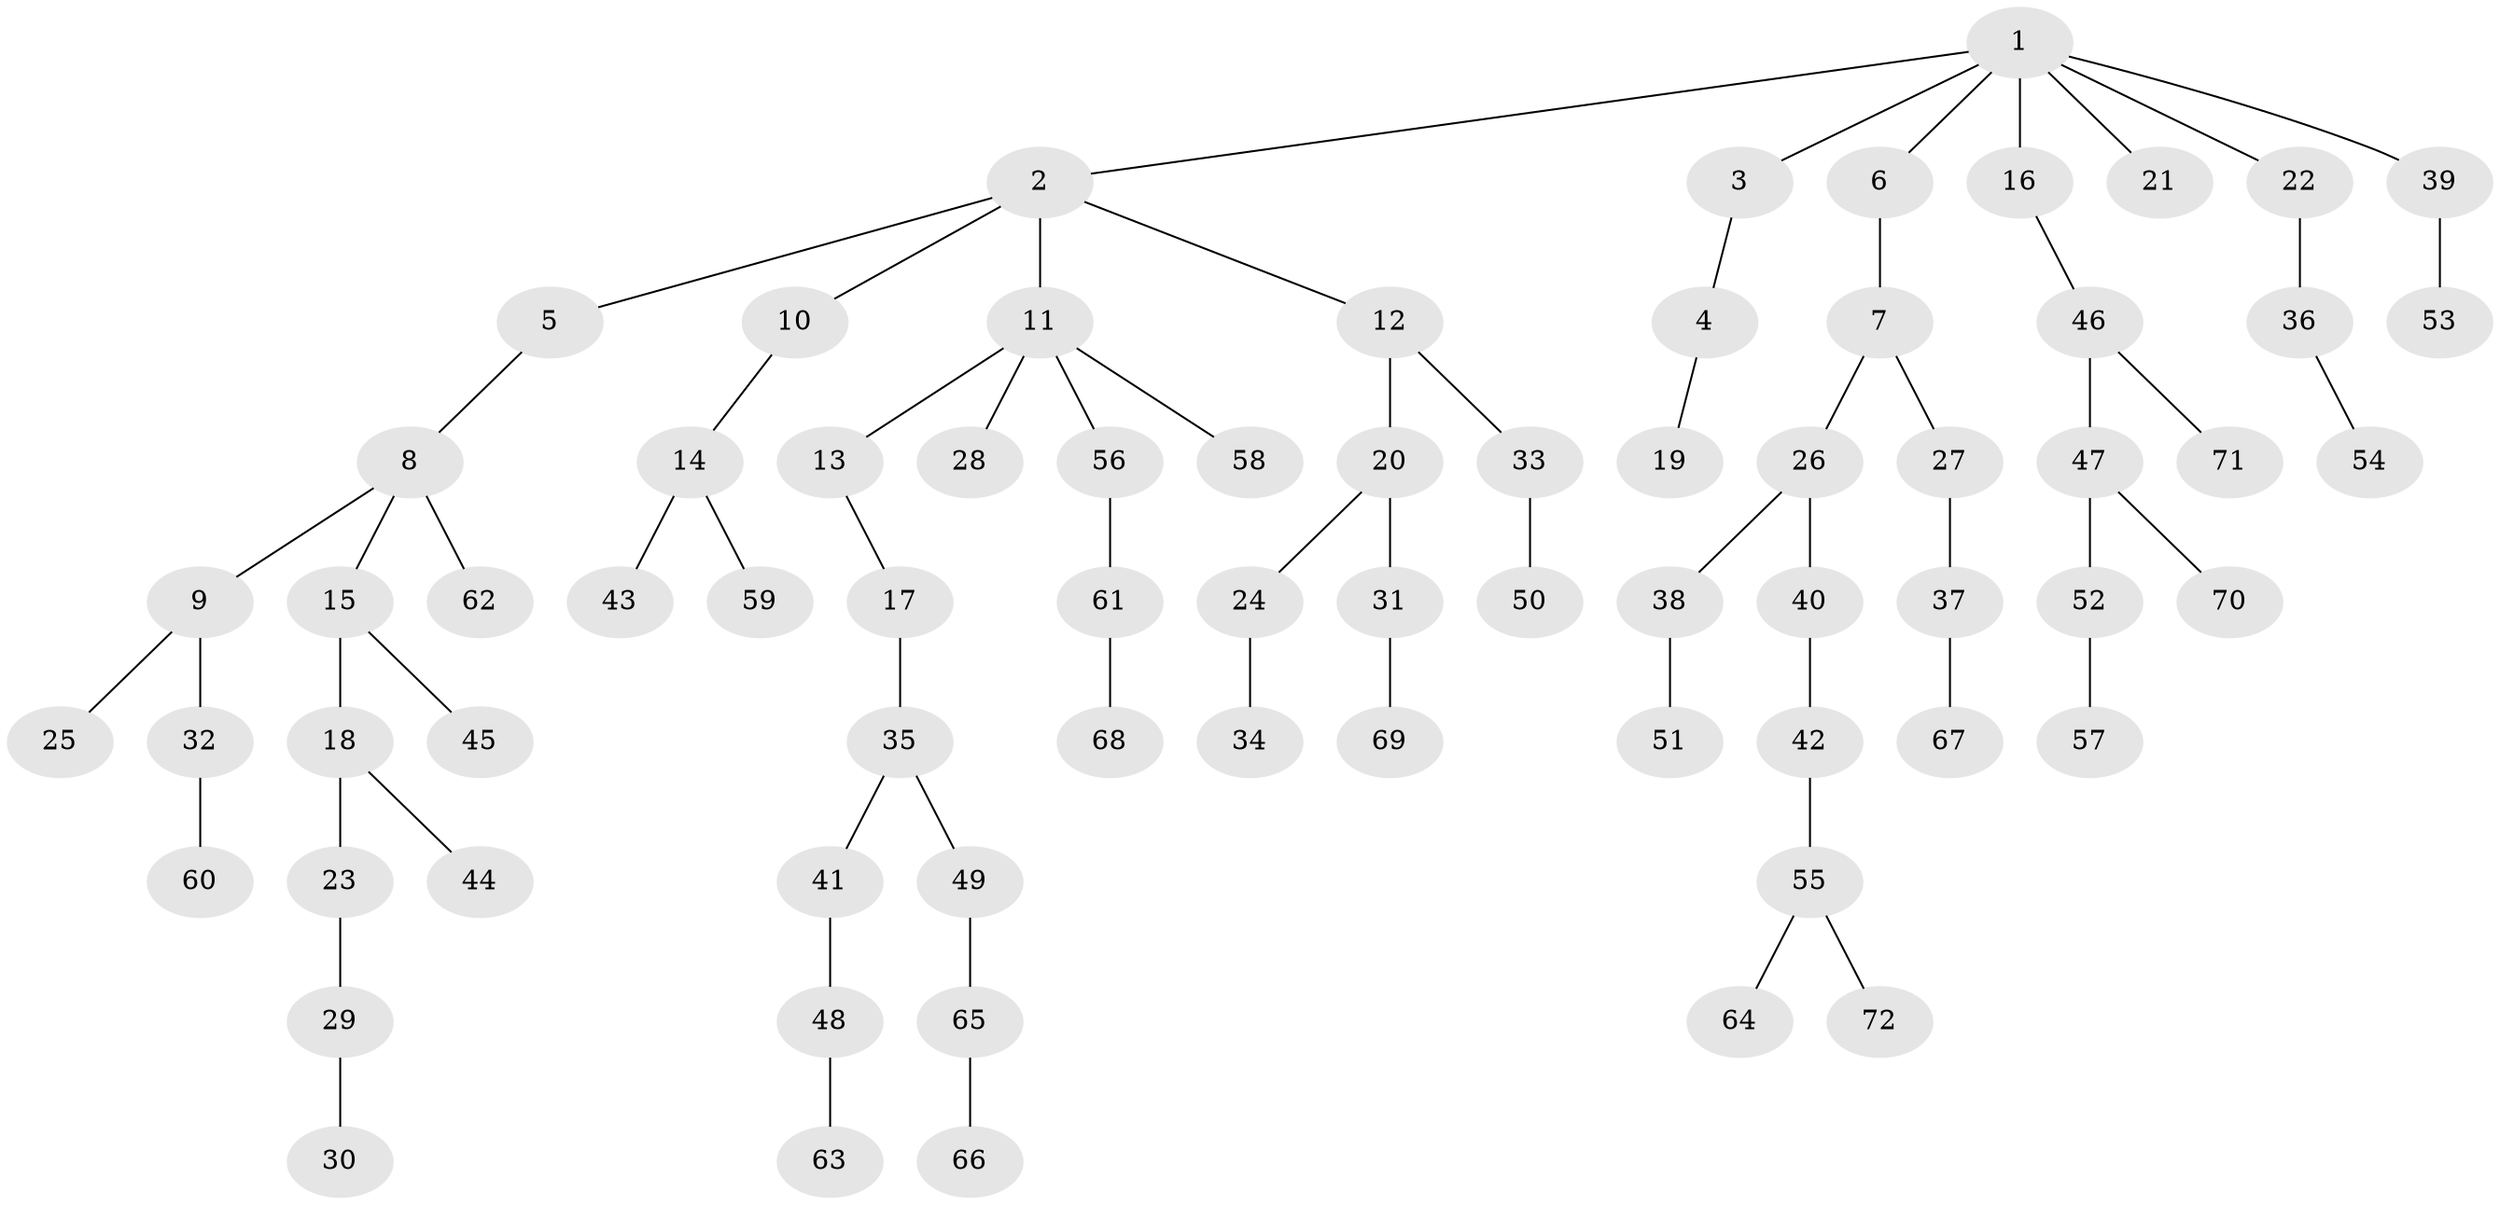 // Generated by graph-tools (version 1.1) at 2025/02/03/09/25 03:02:28]
// undirected, 72 vertices, 71 edges
graph export_dot {
graph [start="1"]
  node [color=gray90,style=filled];
  1;
  2;
  3;
  4;
  5;
  6;
  7;
  8;
  9;
  10;
  11;
  12;
  13;
  14;
  15;
  16;
  17;
  18;
  19;
  20;
  21;
  22;
  23;
  24;
  25;
  26;
  27;
  28;
  29;
  30;
  31;
  32;
  33;
  34;
  35;
  36;
  37;
  38;
  39;
  40;
  41;
  42;
  43;
  44;
  45;
  46;
  47;
  48;
  49;
  50;
  51;
  52;
  53;
  54;
  55;
  56;
  57;
  58;
  59;
  60;
  61;
  62;
  63;
  64;
  65;
  66;
  67;
  68;
  69;
  70;
  71;
  72;
  1 -- 2;
  1 -- 3;
  1 -- 6;
  1 -- 16;
  1 -- 21;
  1 -- 22;
  1 -- 39;
  2 -- 5;
  2 -- 10;
  2 -- 11;
  2 -- 12;
  3 -- 4;
  4 -- 19;
  5 -- 8;
  6 -- 7;
  7 -- 26;
  7 -- 27;
  8 -- 9;
  8 -- 15;
  8 -- 62;
  9 -- 25;
  9 -- 32;
  10 -- 14;
  11 -- 13;
  11 -- 28;
  11 -- 56;
  11 -- 58;
  12 -- 20;
  12 -- 33;
  13 -- 17;
  14 -- 43;
  14 -- 59;
  15 -- 18;
  15 -- 45;
  16 -- 46;
  17 -- 35;
  18 -- 23;
  18 -- 44;
  20 -- 24;
  20 -- 31;
  22 -- 36;
  23 -- 29;
  24 -- 34;
  26 -- 38;
  26 -- 40;
  27 -- 37;
  29 -- 30;
  31 -- 69;
  32 -- 60;
  33 -- 50;
  35 -- 41;
  35 -- 49;
  36 -- 54;
  37 -- 67;
  38 -- 51;
  39 -- 53;
  40 -- 42;
  41 -- 48;
  42 -- 55;
  46 -- 47;
  46 -- 71;
  47 -- 52;
  47 -- 70;
  48 -- 63;
  49 -- 65;
  52 -- 57;
  55 -- 64;
  55 -- 72;
  56 -- 61;
  61 -- 68;
  65 -- 66;
}

